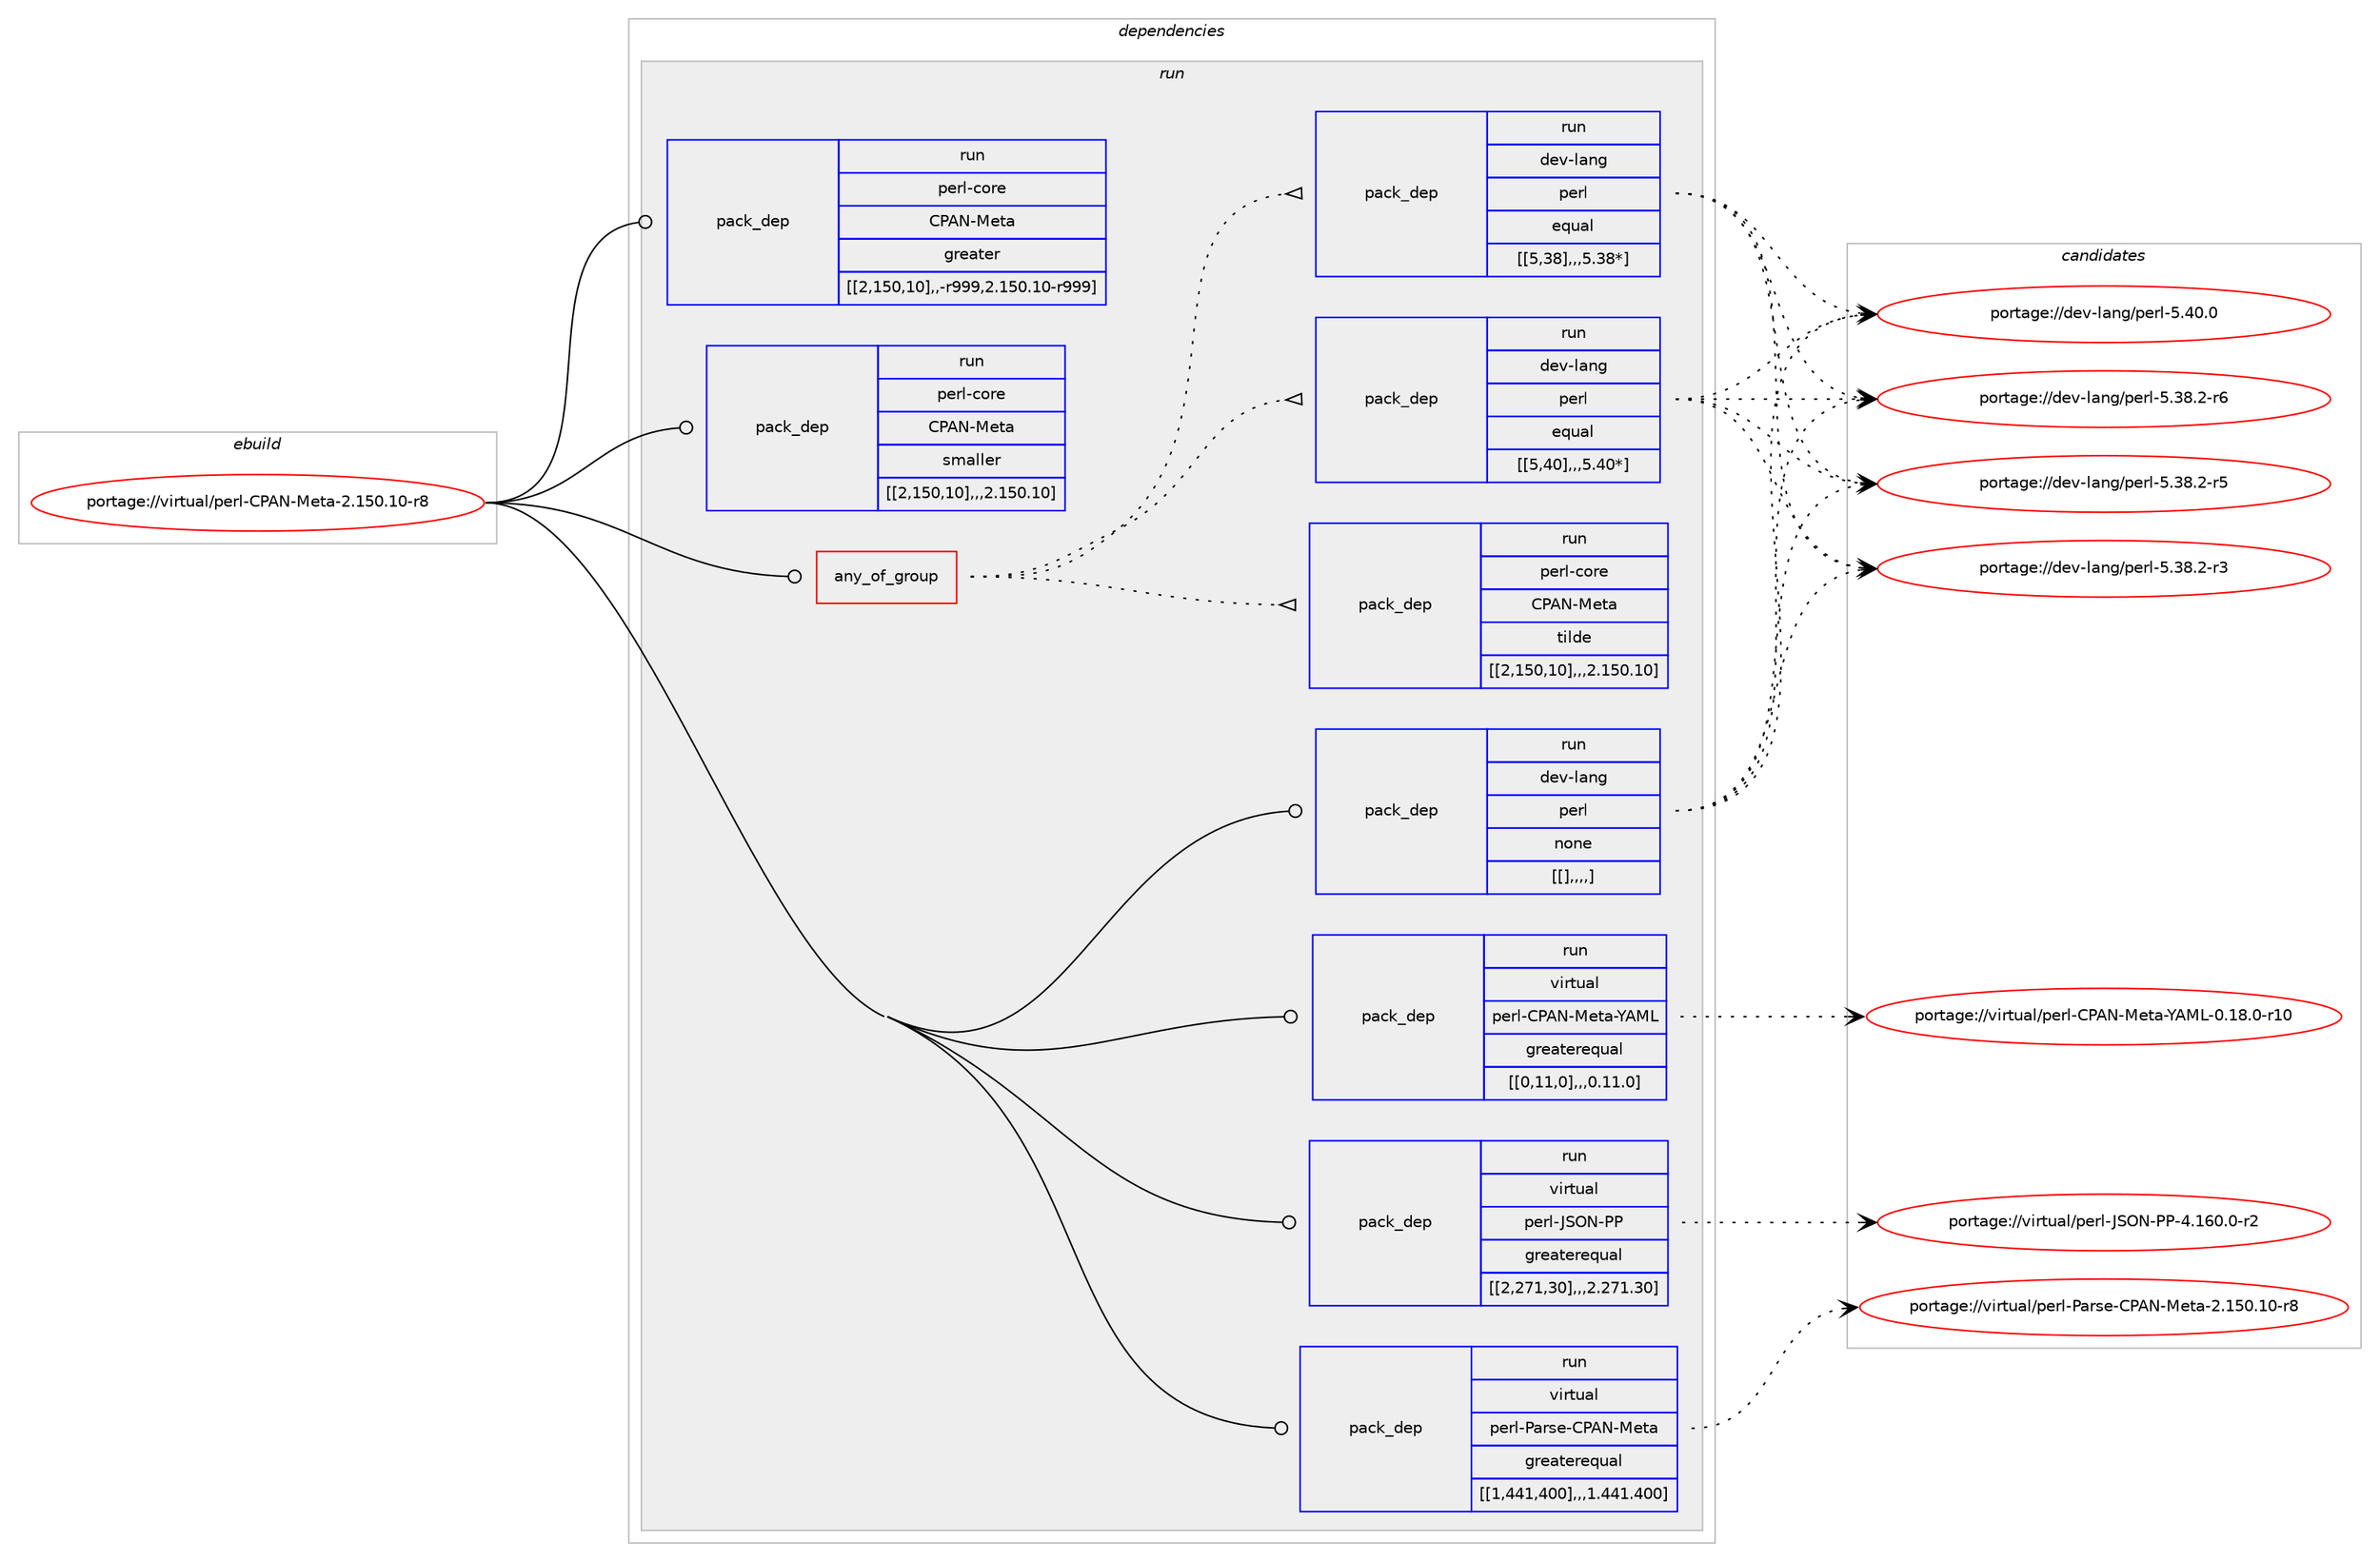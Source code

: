 digraph prolog {

# *************
# Graph options
# *************

newrank=true;
concentrate=true;
compound=true;
graph [rankdir=LR,fontname=Helvetica,fontsize=10,ranksep=1.5];#, ranksep=2.5, nodesep=0.2];
edge  [arrowhead=vee];
node  [fontname=Helvetica,fontsize=10];

# **********
# The ebuild
# **********

subgraph cluster_leftcol {
color=gray;
label=<<i>ebuild</i>>;
id [label="portage://virtual/perl-CPAN-Meta-2.150.10-r8", color=red, width=4, href="../virtual/perl-CPAN-Meta-2.150.10-r8.svg"];
}

# ****************
# The dependencies
# ****************

subgraph cluster_midcol {
color=gray;
label=<<i>dependencies</i>>;
subgraph cluster_compile {
fillcolor="#eeeeee";
style=filled;
label=<<i>compile</i>>;
}
subgraph cluster_compileandrun {
fillcolor="#eeeeee";
style=filled;
label=<<i>compile and run</i>>;
}
subgraph cluster_run {
fillcolor="#eeeeee";
style=filled;
label=<<i>run</i>>;
subgraph any61 {
dependency1716 [label=<<TABLE BORDER="0" CELLBORDER="1" CELLSPACING="0" CELLPADDING="4"><TR><TD CELLPADDING="10">any_of_group</TD></TR></TABLE>>, shape=none, color=red];subgraph pack1334 {
dependency1725 [label=<<TABLE BORDER="0" CELLBORDER="1" CELLSPACING="0" CELLPADDING="4" WIDTH="220"><TR><TD ROWSPAN="6" CELLPADDING="30">pack_dep</TD></TR><TR><TD WIDTH="110">run</TD></TR><TR><TD>dev-lang</TD></TR><TR><TD>perl</TD></TR><TR><TD>equal</TD></TR><TR><TD>[[5,40],,,5.40*]</TD></TR></TABLE>>, shape=none, color=blue];
}
dependency1716:e -> dependency1725:w [weight=20,style="dotted",arrowhead="oinv"];
subgraph pack1339 {
dependency1729 [label=<<TABLE BORDER="0" CELLBORDER="1" CELLSPACING="0" CELLPADDING="4" WIDTH="220"><TR><TD ROWSPAN="6" CELLPADDING="30">pack_dep</TD></TR><TR><TD WIDTH="110">run</TD></TR><TR><TD>dev-lang</TD></TR><TR><TD>perl</TD></TR><TR><TD>equal</TD></TR><TR><TD>[[5,38],,,5.38*]</TD></TR></TABLE>>, shape=none, color=blue];
}
dependency1716:e -> dependency1729:w [weight=20,style="dotted",arrowhead="oinv"];
subgraph pack1345 {
dependency1733 [label=<<TABLE BORDER="0" CELLBORDER="1" CELLSPACING="0" CELLPADDING="4" WIDTH="220"><TR><TD ROWSPAN="6" CELLPADDING="30">pack_dep</TD></TR><TR><TD WIDTH="110">run</TD></TR><TR><TD>perl-core</TD></TR><TR><TD>CPAN-Meta</TD></TR><TR><TD>tilde</TD></TR><TR><TD>[[2,150,10],,,2.150.10]</TD></TR></TABLE>>, shape=none, color=blue];
}
dependency1716:e -> dependency1733:w [weight=20,style="dotted",arrowhead="oinv"];
}
id:e -> dependency1716:w [weight=20,style="solid",arrowhead="odot"];
subgraph pack1352 {
dependency1765 [label=<<TABLE BORDER="0" CELLBORDER="1" CELLSPACING="0" CELLPADDING="4" WIDTH="220"><TR><TD ROWSPAN="6" CELLPADDING="30">pack_dep</TD></TR><TR><TD WIDTH="110">run</TD></TR><TR><TD>dev-lang</TD></TR><TR><TD>perl</TD></TR><TR><TD>none</TD></TR><TR><TD>[[],,,,]</TD></TR></TABLE>>, shape=none, color=blue];
}
id:e -> dependency1765:w [weight=20,style="solid",arrowhead="odot"];
subgraph pack1375 {
dependency1775 [label=<<TABLE BORDER="0" CELLBORDER="1" CELLSPACING="0" CELLPADDING="4" WIDTH="220"><TR><TD ROWSPAN="6" CELLPADDING="30">pack_dep</TD></TR><TR><TD WIDTH="110">run</TD></TR><TR><TD>virtual</TD></TR><TR><TD>perl-CPAN-Meta-YAML</TD></TR><TR><TD>greaterequal</TD></TR><TR><TD>[[0,11,0],,,0.11.0]</TD></TR></TABLE>>, shape=none, color=blue];
}
id:e -> dependency1775:w [weight=20,style="solid",arrowhead="odot"];
subgraph pack1381 {
dependency1789 [label=<<TABLE BORDER="0" CELLBORDER="1" CELLSPACING="0" CELLPADDING="4" WIDTH="220"><TR><TD ROWSPAN="6" CELLPADDING="30">pack_dep</TD></TR><TR><TD WIDTH="110">run</TD></TR><TR><TD>virtual</TD></TR><TR><TD>perl-JSON-PP</TD></TR><TR><TD>greaterequal</TD></TR><TR><TD>[[2,271,30],,,2.271.30]</TD></TR></TABLE>>, shape=none, color=blue];
}
id:e -> dependency1789:w [weight=20,style="solid",arrowhead="odot"];
subgraph pack1392 {
dependency1796 [label=<<TABLE BORDER="0" CELLBORDER="1" CELLSPACING="0" CELLPADDING="4" WIDTH="220"><TR><TD ROWSPAN="6" CELLPADDING="30">pack_dep</TD></TR><TR><TD WIDTH="110">run</TD></TR><TR><TD>virtual</TD></TR><TR><TD>perl-Parse-CPAN-Meta</TD></TR><TR><TD>greaterequal</TD></TR><TR><TD>[[1,441,400],,,1.441.400]</TD></TR></TABLE>>, shape=none, color=blue];
}
id:e -> dependency1796:w [weight=20,style="solid",arrowhead="odot"];
subgraph pack1411 {
dependency1811 [label=<<TABLE BORDER="0" CELLBORDER="1" CELLSPACING="0" CELLPADDING="4" WIDTH="220"><TR><TD ROWSPAN="6" CELLPADDING="30">pack_dep</TD></TR><TR><TD WIDTH="110">run</TD></TR><TR><TD>perl-core</TD></TR><TR><TD>CPAN-Meta</TD></TR><TR><TD>greater</TD></TR><TR><TD>[[2,150,10],,-r999,2.150.10-r999]</TD></TR></TABLE>>, shape=none, color=blue];
}
id:e -> dependency1811:w [weight=20,style="solid",arrowhead="odot"];
subgraph pack1415 {
dependency1819 [label=<<TABLE BORDER="0" CELLBORDER="1" CELLSPACING="0" CELLPADDING="4" WIDTH="220"><TR><TD ROWSPAN="6" CELLPADDING="30">pack_dep</TD></TR><TR><TD WIDTH="110">run</TD></TR><TR><TD>perl-core</TD></TR><TR><TD>CPAN-Meta</TD></TR><TR><TD>smaller</TD></TR><TR><TD>[[2,150,10],,,2.150.10]</TD></TR></TABLE>>, shape=none, color=blue];
}
id:e -> dependency1819:w [weight=20,style="solid",arrowhead="odot"];
}
}

# **************
# The candidates
# **************

subgraph cluster_choices {
rank=same;
color=gray;
label=<<i>candidates</i>>;

subgraph choice1329 {
color=black;
nodesep=1;
choice10010111845108971101034711210111410845534652484648 [label="portage://dev-lang/perl-5.40.0", color=red, width=4,href="../dev-lang/perl-5.40.0.svg"];
choice100101118451089711010347112101114108455346515646504511454 [label="portage://dev-lang/perl-5.38.2-r6", color=red, width=4,href="../dev-lang/perl-5.38.2-r6.svg"];
choice100101118451089711010347112101114108455346515646504511453 [label="portage://dev-lang/perl-5.38.2-r5", color=red, width=4,href="../dev-lang/perl-5.38.2-r5.svg"];
choice100101118451089711010347112101114108455346515646504511451 [label="portage://dev-lang/perl-5.38.2-r3", color=red, width=4,href="../dev-lang/perl-5.38.2-r3.svg"];
dependency1725:e -> choice10010111845108971101034711210111410845534652484648:w [style=dotted,weight="100"];
dependency1725:e -> choice100101118451089711010347112101114108455346515646504511454:w [style=dotted,weight="100"];
dependency1725:e -> choice100101118451089711010347112101114108455346515646504511453:w [style=dotted,weight="100"];
dependency1725:e -> choice100101118451089711010347112101114108455346515646504511451:w [style=dotted,weight="100"];
}
subgraph choice1339 {
color=black;
nodesep=1;
choice10010111845108971101034711210111410845534652484648 [label="portage://dev-lang/perl-5.40.0", color=red, width=4,href="../dev-lang/perl-5.40.0.svg"];
choice100101118451089711010347112101114108455346515646504511454 [label="portage://dev-lang/perl-5.38.2-r6", color=red, width=4,href="../dev-lang/perl-5.38.2-r6.svg"];
choice100101118451089711010347112101114108455346515646504511453 [label="portage://dev-lang/perl-5.38.2-r5", color=red, width=4,href="../dev-lang/perl-5.38.2-r5.svg"];
choice100101118451089711010347112101114108455346515646504511451 [label="portage://dev-lang/perl-5.38.2-r3", color=red, width=4,href="../dev-lang/perl-5.38.2-r3.svg"];
dependency1729:e -> choice10010111845108971101034711210111410845534652484648:w [style=dotted,weight="100"];
dependency1729:e -> choice100101118451089711010347112101114108455346515646504511454:w [style=dotted,weight="100"];
dependency1729:e -> choice100101118451089711010347112101114108455346515646504511453:w [style=dotted,weight="100"];
dependency1729:e -> choice100101118451089711010347112101114108455346515646504511451:w [style=dotted,weight="100"];
}
subgraph choice1350 {
color=black;
nodesep=1;
}
subgraph choice1352 {
color=black;
nodesep=1;
choice10010111845108971101034711210111410845534652484648 [label="portage://dev-lang/perl-5.40.0", color=red, width=4,href="../dev-lang/perl-5.40.0.svg"];
choice100101118451089711010347112101114108455346515646504511454 [label="portage://dev-lang/perl-5.38.2-r6", color=red, width=4,href="../dev-lang/perl-5.38.2-r6.svg"];
choice100101118451089711010347112101114108455346515646504511453 [label="portage://dev-lang/perl-5.38.2-r5", color=red, width=4,href="../dev-lang/perl-5.38.2-r5.svg"];
choice100101118451089711010347112101114108455346515646504511451 [label="portage://dev-lang/perl-5.38.2-r3", color=red, width=4,href="../dev-lang/perl-5.38.2-r3.svg"];
dependency1765:e -> choice10010111845108971101034711210111410845534652484648:w [style=dotted,weight="100"];
dependency1765:e -> choice100101118451089711010347112101114108455346515646504511454:w [style=dotted,weight="100"];
dependency1765:e -> choice100101118451089711010347112101114108455346515646504511453:w [style=dotted,weight="100"];
dependency1765:e -> choice100101118451089711010347112101114108455346515646504511451:w [style=dotted,weight="100"];
}
subgraph choice1371 {
color=black;
nodesep=1;
choice11810511411611797108471121011141084567806578457710111697458965777645484649564648451144948 [label="portage://virtual/perl-CPAN-Meta-YAML-0.18.0-r10", color=red, width=4,href="../virtual/perl-CPAN-Meta-YAML-0.18.0-r10.svg"];
dependency1775:e -> choice11810511411611797108471121011141084567806578457710111697458965777645484649564648451144948:w [style=dotted,weight="100"];
}
subgraph choice1378 {
color=black;
nodesep=1;
choice1181051141161179710847112101114108457483797845808045524649544846484511450 [label="portage://virtual/perl-JSON-PP-4.160.0-r2", color=red, width=4,href="../virtual/perl-JSON-PP-4.160.0-r2.svg"];
dependency1789:e -> choice1181051141161179710847112101114108457483797845808045524649544846484511450:w [style=dotted,weight="100"];
}
subgraph choice1398 {
color=black;
nodesep=1;
choice118105114116117971084711210111410845809711411510145678065784577101116974550464953484649484511456 [label="portage://virtual/perl-Parse-CPAN-Meta-2.150.10-r8", color=red, width=4,href="../virtual/perl-Parse-CPAN-Meta-2.150.10-r8.svg"];
dependency1796:e -> choice118105114116117971084711210111410845809711411510145678065784577101116974550464953484649484511456:w [style=dotted,weight="100"];
}
subgraph choice1399 {
color=black;
nodesep=1;
}
subgraph choice1400 {
color=black;
nodesep=1;
}
}

}
